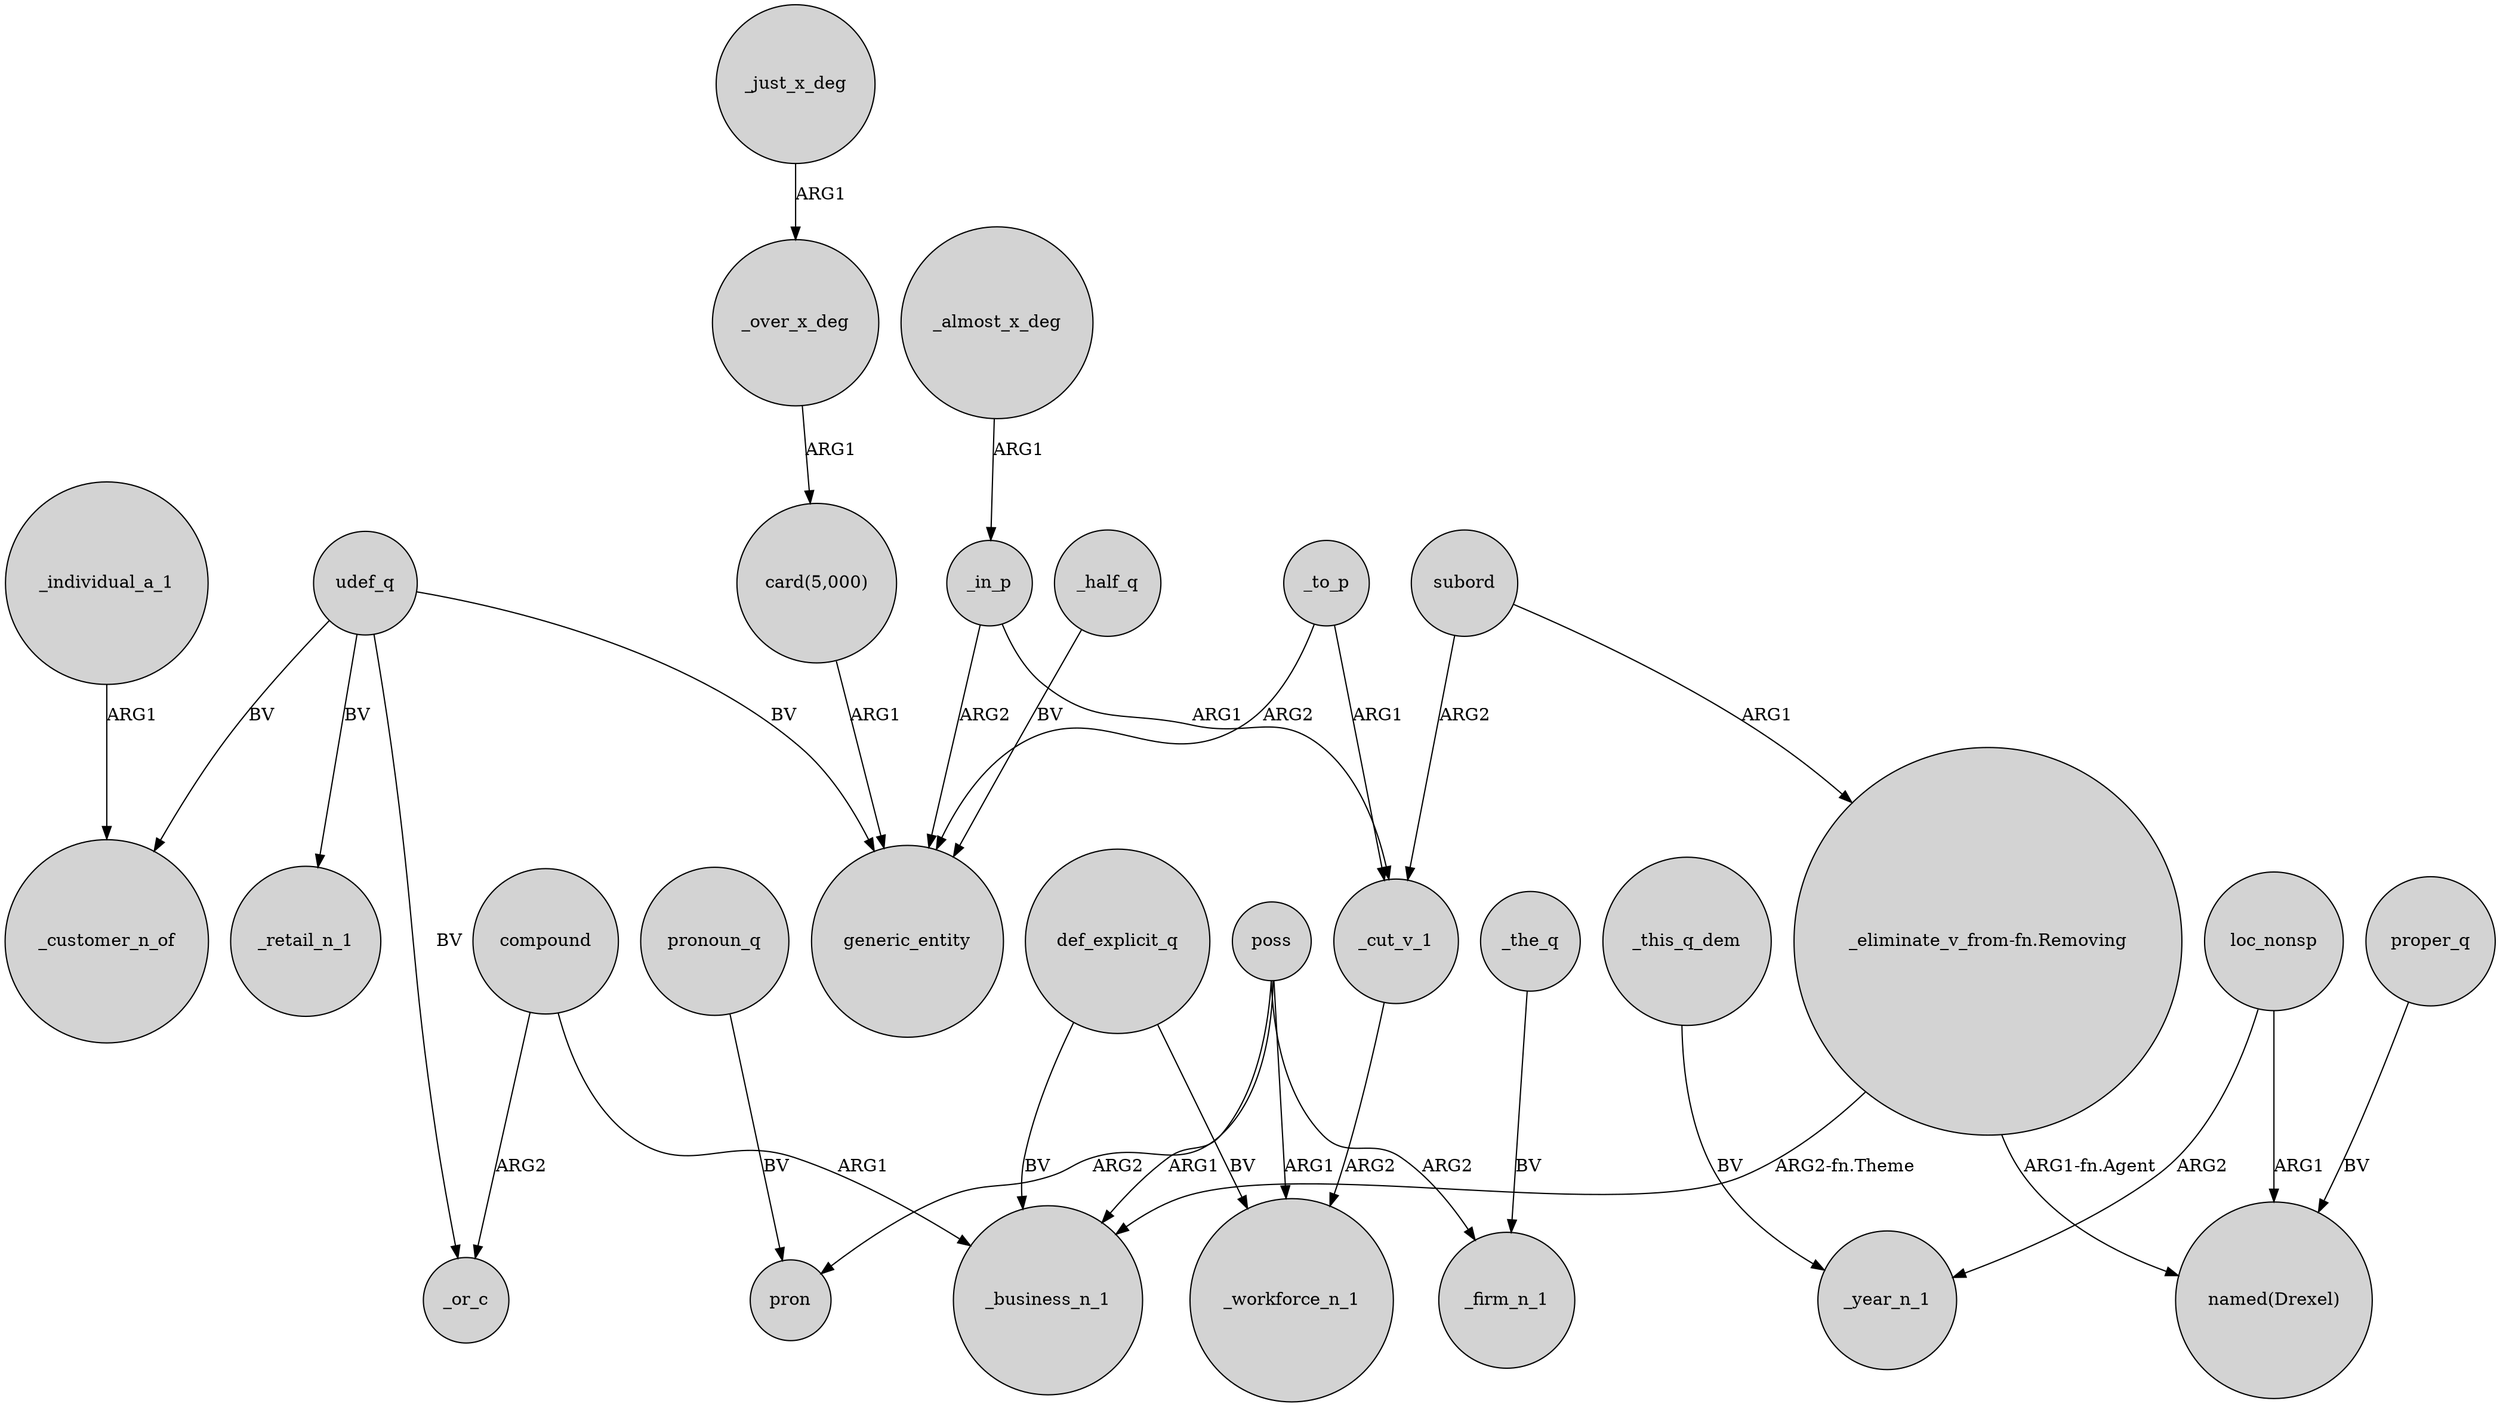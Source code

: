 digraph {
	node [shape=circle style=filled]
	compound -> _or_c [label=ARG2]
	subord -> "_eliminate_v_from-fn.Removing" [label=ARG1]
	poss -> _workforce_n_1 [label=ARG1]
	udef_q -> generic_entity [label=BV]
	poss -> pron [label=ARG2]
	proper_q -> "named(Drexel)" [label=BV]
	_just_x_deg -> _over_x_deg [label=ARG1]
	poss -> _business_n_1 [label=ARG1]
	_almost_x_deg -> _in_p [label=ARG1]
	udef_q -> _or_c [label=BV]
	"card(5,000)" -> generic_entity [label=ARG1]
	"_eliminate_v_from-fn.Removing" -> _business_n_1 [label="ARG2-fn.Theme"]
	_to_p -> generic_entity [label=ARG2]
	def_explicit_q -> _workforce_n_1 [label=BV]
	pronoun_q -> pron [label=BV]
	_cut_v_1 -> _workforce_n_1 [label=ARG2]
	_half_q -> generic_entity [label=BV]
	compound -> _business_n_1 [label=ARG1]
	udef_q -> _customer_n_of [label=BV]
	loc_nonsp -> _year_n_1 [label=ARG2]
	poss -> _firm_n_1 [label=ARG2]
	_in_p -> _cut_v_1 [label=ARG1]
	_to_p -> _cut_v_1 [label=ARG1]
	subord -> _cut_v_1 [label=ARG2]
	"_eliminate_v_from-fn.Removing" -> "named(Drexel)" [label="ARG1-fn.Agent"]
	_the_q -> _firm_n_1 [label=BV]
	_individual_a_1 -> _customer_n_of [label=ARG1]
	_in_p -> generic_entity [label=ARG2]
	udef_q -> _retail_n_1 [label=BV]
	loc_nonsp -> "named(Drexel)" [label=ARG1]
	_over_x_deg -> "card(5,000)" [label=ARG1]
	def_explicit_q -> _business_n_1 [label=BV]
	_this_q_dem -> _year_n_1 [label=BV]
}
